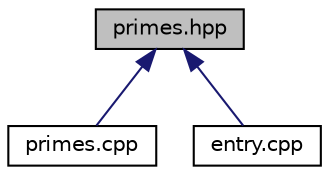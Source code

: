 digraph "primes.hpp"
{
 // LATEX_PDF_SIZE
  edge [fontname="Helvetica",fontsize="10",labelfontname="Helvetica",labelfontsize="10"];
  node [fontname="Helvetica",fontsize="10",shape=record];
  Node1 [label="primes.hpp",height=0.2,width=0.4,color="black", fillcolor="grey75", style="filled", fontcolor="black",tooltip="Prime computation tasks."];
  Node1 -> Node2 [dir="back",color="midnightblue",fontsize="10",style="solid",fontname="Helvetica"];
  Node2 [label="primes.cpp",height=0.2,width=0.4,color="black", fillcolor="white", style="filled",URL="$d0/dde/primes_8cpp.html",tooltip="Prime computation tasks."];
  Node1 -> Node3 [dir="back",color="midnightblue",fontsize="10",style="solid",fontname="Helvetica"];
  Node3 [label="entry.cpp",height=0.2,width=0.4,color="black", fillcolor="white", style="filled",URL="$d2/dd2/entry_8cpp.html",tooltip="The entry point into the Xyris kernel."];
}
